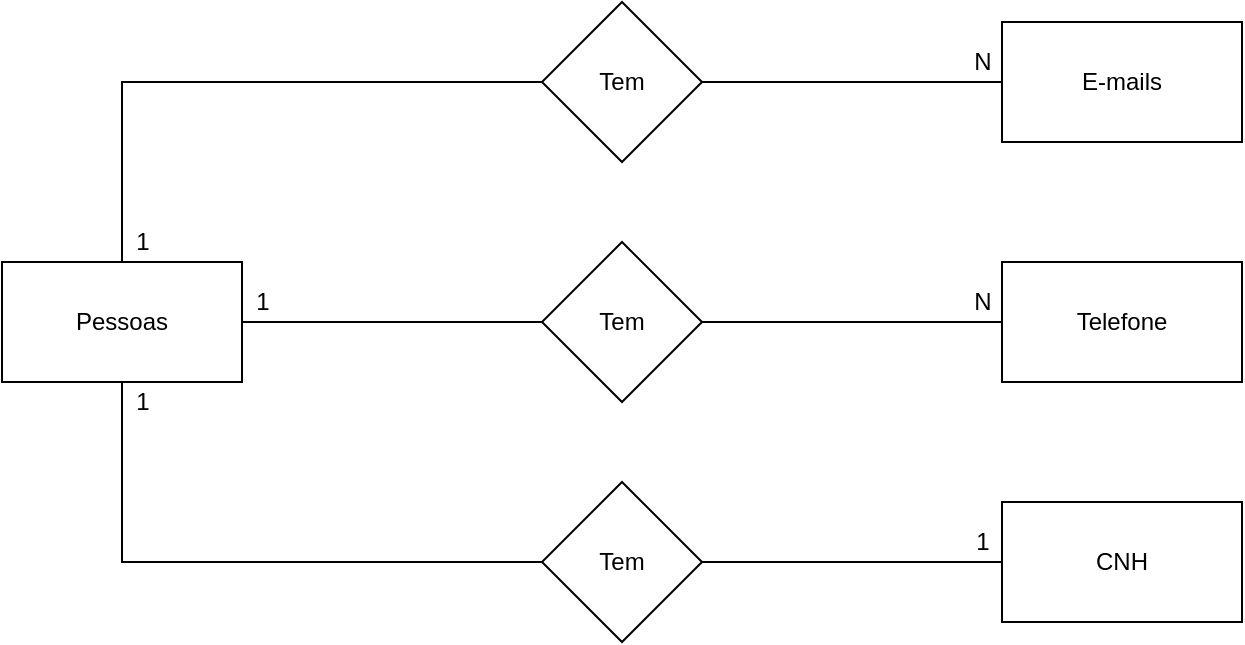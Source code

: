 <mxfile version="14.4.3" type="device" pages="2"><diagram id="yFaaa330q-V-DHbxAGxd" name="Conceitual"><mxGraphModel dx="1205" dy="696" grid="1" gridSize="10" guides="1" tooltips="1" connect="1" arrows="1" fold="1" page="1" pageScale="1" pageWidth="827" pageHeight="1169" math="0" shadow="0"><root><mxCell id="0"/><mxCell id="1" parent="0"/><mxCell id="Px75jBFbCJIt6sjm3dng-6" style="edgeStyle=orthogonalEdgeStyle;rounded=0;orthogonalLoop=1;jettySize=auto;html=1;entryX=0;entryY=0.5;entryDx=0;entryDy=0;endArrow=none;endFill=0;" parent="1" source="Px75jBFbCJIt6sjm3dng-1" target="Px75jBFbCJIt6sjm3dng-2" edge="1"><mxGeometry relative="1" as="geometry"/></mxCell><mxCell id="j3GCbgrGgCGU6fgT-bF--3" style="edgeStyle=orthogonalEdgeStyle;rounded=0;orthogonalLoop=1;jettySize=auto;html=1;entryX=0;entryY=0.5;entryDx=0;entryDy=0;endArrow=none;endFill=0;" edge="1" parent="1" source="Px75jBFbCJIt6sjm3dng-1" target="j3GCbgrGgCGU6fgT-bF--2"><mxGeometry relative="1" as="geometry"><Array as="points"><mxPoint x="210" y="370"/></Array></mxGeometry></mxCell><mxCell id="j3GCbgrGgCGU6fgT-bF--5" style="edgeStyle=orthogonalEdgeStyle;rounded=0;orthogonalLoop=1;jettySize=auto;html=1;entryX=0;entryY=0.5;entryDx=0;entryDy=0;endArrow=none;endFill=0;" edge="1" parent="1" source="Px75jBFbCJIt6sjm3dng-1" target="j3GCbgrGgCGU6fgT-bF--1"><mxGeometry relative="1" as="geometry"><Array as="points"><mxPoint x="210" y="130"/></Array></mxGeometry></mxCell><mxCell id="Px75jBFbCJIt6sjm3dng-1" value="Pessoas" style="whiteSpace=wrap;html=1;" parent="1" vertex="1"><mxGeometry x="150" y="220" width="120" height="60" as="geometry"/></mxCell><mxCell id="Px75jBFbCJIt6sjm3dng-8" style="edgeStyle=orthogonalEdgeStyle;rounded=0;orthogonalLoop=1;jettySize=auto;html=1;endArrow=none;endFill=0;" parent="1" source="Px75jBFbCJIt6sjm3dng-2" target="Px75jBFbCJIt6sjm3dng-3" edge="1"><mxGeometry relative="1" as="geometry"/></mxCell><mxCell id="Px75jBFbCJIt6sjm3dng-2" value="Tem" style="rhombus;whiteSpace=wrap;html=1;" parent="1" vertex="1"><mxGeometry x="420" y="210" width="80" height="80" as="geometry"/></mxCell><mxCell id="Px75jBFbCJIt6sjm3dng-3" value="Telefone" style="whiteSpace=wrap;html=1;" parent="1" vertex="1"><mxGeometry x="650" y="220" width="120" height="60" as="geometry"/></mxCell><mxCell id="Px75jBFbCJIt6sjm3dng-4" value="E-mails" style="whiteSpace=wrap;html=1;" parent="1" vertex="1"><mxGeometry x="650" y="100" width="120" height="60" as="geometry"/></mxCell><mxCell id="Px75jBFbCJIt6sjm3dng-5" value="CNH" style="whiteSpace=wrap;html=1;" parent="1" vertex="1"><mxGeometry x="650" y="340" width="120" height="60" as="geometry"/></mxCell><mxCell id="Px75jBFbCJIt6sjm3dng-10" value="N" style="text;html=1;align=center;verticalAlign=middle;resizable=0;points=[];autosize=1;" parent="1" vertex="1"><mxGeometry x="630" y="110" width="20" height="20" as="geometry"/></mxCell><mxCell id="Px75jBFbCJIt6sjm3dng-11" value="N" style="text;html=1;align=center;verticalAlign=middle;resizable=0;points=[];autosize=1;" parent="1" vertex="1"><mxGeometry x="630" y="230" width="20" height="20" as="geometry"/></mxCell><mxCell id="Px75jBFbCJIt6sjm3dng-12" value="1" style="text;html=1;align=center;verticalAlign=middle;resizable=0;points=[];autosize=1;" parent="1" vertex="1"><mxGeometry x="630" y="350" width="20" height="20" as="geometry"/></mxCell><mxCell id="Px75jBFbCJIt6sjm3dng-13" value="1" style="text;html=1;align=center;verticalAlign=middle;resizable=0;points=[];autosize=1;" parent="1" vertex="1"><mxGeometry x="270" y="230" width="20" height="20" as="geometry"/></mxCell><mxCell id="Px75jBFbCJIt6sjm3dng-14" value="1" style="text;html=1;align=center;verticalAlign=middle;resizable=0;points=[];autosize=1;" parent="1" vertex="1"><mxGeometry x="210" y="200" width="20" height="20" as="geometry"/></mxCell><mxCell id="Px75jBFbCJIt6sjm3dng-15" value="1" style="text;html=1;align=center;verticalAlign=middle;resizable=0;points=[];autosize=1;" parent="1" vertex="1"><mxGeometry x="210" y="280" width="20" height="20" as="geometry"/></mxCell><mxCell id="j3GCbgrGgCGU6fgT-bF--6" style="edgeStyle=orthogonalEdgeStyle;rounded=0;orthogonalLoop=1;jettySize=auto;html=1;entryX=0;entryY=0.5;entryDx=0;entryDy=0;endArrow=none;endFill=0;" edge="1" parent="1" source="j3GCbgrGgCGU6fgT-bF--1" target="Px75jBFbCJIt6sjm3dng-4"><mxGeometry relative="1" as="geometry"/></mxCell><mxCell id="j3GCbgrGgCGU6fgT-bF--1" value="Tem" style="rhombus;whiteSpace=wrap;html=1;" vertex="1" parent="1"><mxGeometry x="420" y="90" width="80" height="80" as="geometry"/></mxCell><mxCell id="j3GCbgrGgCGU6fgT-bF--4" style="edgeStyle=orthogonalEdgeStyle;rounded=0;orthogonalLoop=1;jettySize=auto;html=1;entryX=0;entryY=0.5;entryDx=0;entryDy=0;endArrow=none;endFill=0;" edge="1" parent="1" source="j3GCbgrGgCGU6fgT-bF--2" target="Px75jBFbCJIt6sjm3dng-5"><mxGeometry relative="1" as="geometry"/></mxCell><mxCell id="j3GCbgrGgCGU6fgT-bF--2" value="Tem" style="rhombus;whiteSpace=wrap;html=1;" vertex="1" parent="1"><mxGeometry x="420" y="330" width="80" height="80" as="geometry"/></mxCell></root></mxGraphModel></diagram><diagram id="M6T2_vtVJp5m6Z7qXP63" name="Logico"><mxGraphModel dx="1024" dy="592" grid="1" gridSize="10" guides="1" tooltips="1" connect="1" arrows="1" fold="1" page="1" pageScale="1" pageWidth="827" pageHeight="1169" math="0" shadow="0"><root><mxCell id="jMwxH4wuyKKtpDlxp-uS-0"/><mxCell id="jMwxH4wuyKKtpDlxp-uS-1" parent="jMwxH4wuyKKtpDlxp-uS-0"/><mxCell id="s2a3pKNRSDRsSdoO4h7P-0" value="Pessoas" style="shape=table;startSize=30;container=1;collapsible=1;childLayout=tableLayout;fixedRows=1;rowLines=0;fontStyle=1;align=center;resizeLast=1;" vertex="1" parent="jMwxH4wuyKKtpDlxp-uS-1"><mxGeometry x="320" y="330" width="180" height="190" as="geometry"/></mxCell><mxCell id="s2a3pKNRSDRsSdoO4h7P-1" value="" style="shape=partialRectangle;collapsible=0;dropTarget=0;pointerEvents=0;fillColor=none;top=0;left=0;bottom=1;right=0;points=[[0,0.5],[1,0.5]];portConstraint=eastwest;" vertex="1" parent="s2a3pKNRSDRsSdoO4h7P-0"><mxGeometry y="30" width="180" height="30" as="geometry"/></mxCell><mxCell id="s2a3pKNRSDRsSdoO4h7P-2" value="PK" style="shape=partialRectangle;connectable=0;fillColor=none;top=0;left=0;bottom=0;right=0;fontStyle=1;overflow=hidden;" vertex="1" parent="s2a3pKNRSDRsSdoO4h7P-1"><mxGeometry width="30" height="30" as="geometry"/></mxCell><mxCell id="s2a3pKNRSDRsSdoO4h7P-3" value="idPessoas" style="shape=partialRectangle;connectable=0;fillColor=none;top=0;left=0;bottom=0;right=0;align=left;spacingLeft=6;fontStyle=5;overflow=hidden;" vertex="1" parent="s2a3pKNRSDRsSdoO4h7P-1"><mxGeometry x="30" width="150" height="30" as="geometry"/></mxCell><mxCell id="s2a3pKNRSDRsSdoO4h7P-4" value="" style="shape=partialRectangle;collapsible=0;dropTarget=0;pointerEvents=0;fillColor=none;top=0;left=0;bottom=0;right=0;points=[[0,0.5],[1,0.5]];portConstraint=eastwest;" vertex="1" parent="s2a3pKNRSDRsSdoO4h7P-0"><mxGeometry y="60" width="180" height="30" as="geometry"/></mxCell><mxCell id="s2a3pKNRSDRsSdoO4h7P-5" value="" style="shape=partialRectangle;connectable=0;fillColor=none;top=0;left=0;bottom=0;right=0;editable=1;overflow=hidden;" vertex="1" parent="s2a3pKNRSDRsSdoO4h7P-4"><mxGeometry width="30" height="30" as="geometry"/></mxCell><mxCell id="s2a3pKNRSDRsSdoO4h7P-6" value="Nome" style="shape=partialRectangle;connectable=0;fillColor=none;top=0;left=0;bottom=0;right=0;align=left;spacingLeft=6;overflow=hidden;" vertex="1" parent="s2a3pKNRSDRsSdoO4h7P-4"><mxGeometry x="30" width="150" height="30" as="geometry"/></mxCell><mxCell id="s2a3pKNRSDRsSdoO4h7P-7" value="" style="shape=partialRectangle;collapsible=0;dropTarget=0;pointerEvents=0;fillColor=none;top=0;left=0;bottom=0;right=0;points=[[0,0.5],[1,0.5]];portConstraint=eastwest;" vertex="1" parent="s2a3pKNRSDRsSdoO4h7P-0"><mxGeometry y="90" width="180" height="30" as="geometry"/></mxCell><mxCell id="s2a3pKNRSDRsSdoO4h7P-8" value="" style="shape=partialRectangle;connectable=0;fillColor=none;top=0;left=0;bottom=0;right=0;editable=1;overflow=hidden;" vertex="1" parent="s2a3pKNRSDRsSdoO4h7P-7"><mxGeometry width="30" height="30" as="geometry"/></mxCell><mxCell id="s2a3pKNRSDRsSdoO4h7P-9" value="DataNascimento" style="shape=partialRectangle;connectable=0;fillColor=none;top=0;left=0;bottom=0;right=0;align=left;spacingLeft=6;overflow=hidden;" vertex="1" parent="s2a3pKNRSDRsSdoO4h7P-7"><mxGeometry x="30" width="150" height="30" as="geometry"/></mxCell><mxCell id="s2a3pKNRSDRsSdoO4h7P-10" value="" style="shape=partialRectangle;collapsible=0;dropTarget=0;pointerEvents=0;fillColor=none;top=0;left=0;bottom=0;right=0;points=[[0,0.5],[1,0.5]];portConstraint=eastwest;" vertex="1" parent="s2a3pKNRSDRsSdoO4h7P-0"><mxGeometry y="120" width="180" height="30" as="geometry"/></mxCell><mxCell id="s2a3pKNRSDRsSdoO4h7P-11" value="" style="shape=partialRectangle;connectable=0;fillColor=none;top=0;left=0;bottom=0;right=0;editable=1;overflow=hidden;" vertex="1" parent="s2a3pKNRSDRsSdoO4h7P-10"><mxGeometry width="30" height="30" as="geometry"/></mxCell><mxCell id="s2a3pKNRSDRsSdoO4h7P-12" value="CPF" style="shape=partialRectangle;connectable=0;fillColor=none;top=0;left=0;bottom=0;right=0;align=left;spacingLeft=6;overflow=hidden;" vertex="1" parent="s2a3pKNRSDRsSdoO4h7P-10"><mxGeometry x="30" width="150" height="30" as="geometry"/></mxCell><mxCell id="s2a3pKNRSDRsSdoO4h7P-13" value="" style="shape=partialRectangle;collapsible=0;dropTarget=0;pointerEvents=0;fillColor=none;top=0;left=0;bottom=0;right=0;points=[[0,0.5],[1,0.5]];portConstraint=eastwest;" vertex="1" parent="s2a3pKNRSDRsSdoO4h7P-0"><mxGeometry y="150" width="180" height="30" as="geometry"/></mxCell><mxCell id="s2a3pKNRSDRsSdoO4h7P-14" value="" style="shape=partialRectangle;connectable=0;fillColor=none;top=0;left=0;bottom=0;right=0;editable=1;overflow=hidden;" vertex="1" parent="s2a3pKNRSDRsSdoO4h7P-13"><mxGeometry width="30" height="30" as="geometry"/></mxCell><mxCell id="s2a3pKNRSDRsSdoO4h7P-15" value="RG" style="shape=partialRectangle;connectable=0;fillColor=none;top=0;left=0;bottom=0;right=0;align=left;spacingLeft=6;overflow=hidden;" vertex="1" parent="s2a3pKNRSDRsSdoO4h7P-13"><mxGeometry x="30" width="150" height="30" as="geometry"/></mxCell><mxCell id="s2a3pKNRSDRsSdoO4h7P-19" value="Email" style="shape=table;startSize=30;container=1;collapsible=1;childLayout=tableLayout;fixedRows=1;rowLines=0;fontStyle=1;align=center;resizeLast=1;" vertex="1" parent="jMwxH4wuyKKtpDlxp-uS-1"><mxGeometry x="30" y="270" width="180" height="130" as="geometry"/></mxCell><mxCell id="s2a3pKNRSDRsSdoO4h7P-20" value="" style="shape=partialRectangle;collapsible=0;dropTarget=0;pointerEvents=0;fillColor=none;top=0;left=0;bottom=0;right=0;points=[[0,0.5],[1,0.5]];portConstraint=eastwest;" vertex="1" parent="s2a3pKNRSDRsSdoO4h7P-19"><mxGeometry y="30" width="180" height="30" as="geometry"/></mxCell><mxCell id="s2a3pKNRSDRsSdoO4h7P-21" value="PK" style="shape=partialRectangle;connectable=0;fillColor=none;top=0;left=0;bottom=0;right=0;fontStyle=1;overflow=hidden;" vertex="1" parent="s2a3pKNRSDRsSdoO4h7P-20"><mxGeometry width="60" height="30" as="geometry"/></mxCell><mxCell id="s2a3pKNRSDRsSdoO4h7P-22" value="idEmail" style="shape=partialRectangle;connectable=0;fillColor=none;top=0;left=0;bottom=0;right=0;align=left;spacingLeft=6;fontStyle=5;overflow=hidden;" vertex="1" parent="s2a3pKNRSDRsSdoO4h7P-20"><mxGeometry x="60" width="120" height="30" as="geometry"/></mxCell><mxCell id="s2a3pKNRSDRsSdoO4h7P-23" value="" style="shape=partialRectangle;collapsible=0;dropTarget=0;pointerEvents=0;fillColor=none;top=0;left=0;bottom=1;right=0;points=[[0,0.5],[1,0.5]];portConstraint=eastwest;" vertex="1" parent="s2a3pKNRSDRsSdoO4h7P-19"><mxGeometry y="60" width="180" height="30" as="geometry"/></mxCell><mxCell id="s2a3pKNRSDRsSdoO4h7P-24" value="FK" style="shape=partialRectangle;connectable=0;fillColor=none;top=0;left=0;bottom=0;right=0;fontStyle=1;overflow=hidden;" vertex="1" parent="s2a3pKNRSDRsSdoO4h7P-23"><mxGeometry width="60" height="30" as="geometry"/></mxCell><mxCell id="s2a3pKNRSDRsSdoO4h7P-25" value="idPessoa" style="shape=partialRectangle;connectable=0;fillColor=none;top=0;left=0;bottom=0;right=0;align=left;spacingLeft=6;fontStyle=5;overflow=hidden;" vertex="1" parent="s2a3pKNRSDRsSdoO4h7P-23"><mxGeometry x="60" width="120" height="30" as="geometry"/></mxCell><mxCell id="s2a3pKNRSDRsSdoO4h7P-26" value="" style="shape=partialRectangle;collapsible=0;dropTarget=0;pointerEvents=0;fillColor=none;top=0;left=0;bottom=0;right=0;points=[[0,0.5],[1,0.5]];portConstraint=eastwest;" vertex="1" parent="s2a3pKNRSDRsSdoO4h7P-19"><mxGeometry y="90" width="180" height="30" as="geometry"/></mxCell><mxCell id="s2a3pKNRSDRsSdoO4h7P-27" value="" style="shape=partialRectangle;connectable=0;fillColor=none;top=0;left=0;bottom=0;right=0;editable=1;overflow=hidden;" vertex="1" parent="s2a3pKNRSDRsSdoO4h7P-26"><mxGeometry width="60" height="30" as="geometry"/></mxCell><mxCell id="s2a3pKNRSDRsSdoO4h7P-28" value="Email" style="shape=partialRectangle;connectable=0;fillColor=none;top=0;left=0;bottom=0;right=0;align=left;spacingLeft=6;overflow=hidden;" vertex="1" parent="s2a3pKNRSDRsSdoO4h7P-26"><mxGeometry x="60" width="120" height="30" as="geometry"/></mxCell><mxCell id="s2a3pKNRSDRsSdoO4h7P-32" value="Telefone" style="shape=table;startSize=30;container=1;collapsible=1;childLayout=tableLayout;fixedRows=1;rowLines=0;fontStyle=1;align=center;resizeLast=1;" vertex="1" parent="jMwxH4wuyKKtpDlxp-uS-1"><mxGeometry x="560" y="170" width="180" height="160" as="geometry"/></mxCell><mxCell id="s2a3pKNRSDRsSdoO4h7P-33" value="" style="shape=partialRectangle;collapsible=0;dropTarget=0;pointerEvents=0;fillColor=none;top=0;left=0;bottom=0;right=0;points=[[0,0.5],[1,0.5]];portConstraint=eastwest;" vertex="1" parent="s2a3pKNRSDRsSdoO4h7P-32"><mxGeometry y="30" width="180" height="30" as="geometry"/></mxCell><mxCell id="s2a3pKNRSDRsSdoO4h7P-34" value="PK" style="shape=partialRectangle;connectable=0;fillColor=none;top=0;left=0;bottom=0;right=0;fontStyle=1;overflow=hidden;" vertex="1" parent="s2a3pKNRSDRsSdoO4h7P-33"><mxGeometry width="60" height="30" as="geometry"/></mxCell><mxCell id="s2a3pKNRSDRsSdoO4h7P-35" value="idTelefone" style="shape=partialRectangle;connectable=0;fillColor=none;top=0;left=0;bottom=0;right=0;align=left;spacingLeft=6;fontStyle=5;overflow=hidden;" vertex="1" parent="s2a3pKNRSDRsSdoO4h7P-33"><mxGeometry x="60" width="120" height="30" as="geometry"/></mxCell><mxCell id="s2a3pKNRSDRsSdoO4h7P-36" value="" style="shape=partialRectangle;collapsible=0;dropTarget=0;pointerEvents=0;fillColor=none;top=0;left=0;bottom=1;right=0;points=[[0,0.5],[1,0.5]];portConstraint=eastwest;" vertex="1" parent="s2a3pKNRSDRsSdoO4h7P-32"><mxGeometry y="60" width="180" height="30" as="geometry"/></mxCell><mxCell id="s2a3pKNRSDRsSdoO4h7P-37" value="FK" style="shape=partialRectangle;connectable=0;fillColor=none;top=0;left=0;bottom=0;right=0;fontStyle=1;overflow=hidden;" vertex="1" parent="s2a3pKNRSDRsSdoO4h7P-36"><mxGeometry width="60" height="30" as="geometry"/></mxCell><mxCell id="s2a3pKNRSDRsSdoO4h7P-38" value="idPessoa" style="shape=partialRectangle;connectable=0;fillColor=none;top=0;left=0;bottom=0;right=0;align=left;spacingLeft=6;fontStyle=5;overflow=hidden;" vertex="1" parent="s2a3pKNRSDRsSdoO4h7P-36"><mxGeometry x="60" width="120" height="30" as="geometry"/></mxCell><mxCell id="s2a3pKNRSDRsSdoO4h7P-39" value="" style="shape=partialRectangle;collapsible=0;dropTarget=0;pointerEvents=0;fillColor=none;top=0;left=0;bottom=0;right=0;points=[[0,0.5],[1,0.5]];portConstraint=eastwest;" vertex="1" parent="s2a3pKNRSDRsSdoO4h7P-32"><mxGeometry y="90" width="180" height="30" as="geometry"/></mxCell><mxCell id="s2a3pKNRSDRsSdoO4h7P-40" value="" style="shape=partialRectangle;connectable=0;fillColor=none;top=0;left=0;bottom=0;right=0;editable=1;overflow=hidden;" vertex="1" parent="s2a3pKNRSDRsSdoO4h7P-39"><mxGeometry width="60" height="30" as="geometry"/></mxCell><mxCell id="s2a3pKNRSDRsSdoO4h7P-41" value="Numero" style="shape=partialRectangle;connectable=0;fillColor=none;top=0;left=0;bottom=0;right=0;align=left;spacingLeft=6;overflow=hidden;" vertex="1" parent="s2a3pKNRSDRsSdoO4h7P-39"><mxGeometry x="60" width="120" height="30" as="geometry"/></mxCell><mxCell id="s2a3pKNRSDRsSdoO4h7P-52" value="" style="shape=partialRectangle;collapsible=0;dropTarget=0;pointerEvents=0;fillColor=none;top=0;left=0;bottom=0;right=0;points=[[0,0.5],[1,0.5]];portConstraint=eastwest;" vertex="1" parent="s2a3pKNRSDRsSdoO4h7P-32"><mxGeometry y="120" width="180" height="30" as="geometry"/></mxCell><mxCell id="s2a3pKNRSDRsSdoO4h7P-53" value="" style="shape=partialRectangle;connectable=0;fillColor=none;top=0;left=0;bottom=0;right=0;editable=1;overflow=hidden;" vertex="1" parent="s2a3pKNRSDRsSdoO4h7P-52"><mxGeometry width="60" height="30" as="geometry"/></mxCell><mxCell id="s2a3pKNRSDRsSdoO4h7P-54" value="Operadora" style="shape=partialRectangle;connectable=0;fillColor=none;top=0;left=0;bottom=0;right=0;align=left;spacingLeft=6;overflow=hidden;" vertex="1" parent="s2a3pKNRSDRsSdoO4h7P-52"><mxGeometry x="60" width="120" height="30" as="geometry"/></mxCell><mxCell id="s2a3pKNRSDRsSdoO4h7P-42" value="CNH" style="shape=table;startSize=30;container=1;collapsible=1;childLayout=tableLayout;fixedRows=1;rowLines=0;fontStyle=1;align=center;resizeLast=1;" vertex="1" parent="jMwxH4wuyKKtpDlxp-uS-1"><mxGeometry x="560" y="400" width="180" height="160" as="geometry"/></mxCell><mxCell id="s2a3pKNRSDRsSdoO4h7P-43" value="" style="shape=partialRectangle;collapsible=0;dropTarget=0;pointerEvents=0;fillColor=none;top=0;left=0;bottom=0;right=0;points=[[0,0.5],[1,0.5]];portConstraint=eastwest;" vertex="1" parent="s2a3pKNRSDRsSdoO4h7P-42"><mxGeometry y="30" width="180" height="30" as="geometry"/></mxCell><mxCell id="s2a3pKNRSDRsSdoO4h7P-44" value="PK" style="shape=partialRectangle;connectable=0;fillColor=none;top=0;left=0;bottom=0;right=0;fontStyle=1;overflow=hidden;" vertex="1" parent="s2a3pKNRSDRsSdoO4h7P-43"><mxGeometry width="60" height="30" as="geometry"/></mxCell><mxCell id="s2a3pKNRSDRsSdoO4h7P-45" value="idCNH" style="shape=partialRectangle;connectable=0;fillColor=none;top=0;left=0;bottom=0;right=0;align=left;spacingLeft=6;fontStyle=5;overflow=hidden;" vertex="1" parent="s2a3pKNRSDRsSdoO4h7P-43"><mxGeometry x="60" width="120" height="30" as="geometry"/></mxCell><mxCell id="s2a3pKNRSDRsSdoO4h7P-46" value="" style="shape=partialRectangle;collapsible=0;dropTarget=0;pointerEvents=0;fillColor=none;top=0;left=0;bottom=1;right=0;points=[[0,0.5],[1,0.5]];portConstraint=eastwest;" vertex="1" parent="s2a3pKNRSDRsSdoO4h7P-42"><mxGeometry y="60" width="180" height="30" as="geometry"/></mxCell><mxCell id="s2a3pKNRSDRsSdoO4h7P-47" value="FK" style="shape=partialRectangle;connectable=0;fillColor=none;top=0;left=0;bottom=0;right=0;fontStyle=1;overflow=hidden;" vertex="1" parent="s2a3pKNRSDRsSdoO4h7P-46"><mxGeometry width="60" height="30" as="geometry"/></mxCell><mxCell id="s2a3pKNRSDRsSdoO4h7P-48" value="idPessoa" style="shape=partialRectangle;connectable=0;fillColor=none;top=0;left=0;bottom=0;right=0;align=left;spacingLeft=6;fontStyle=5;overflow=hidden;" vertex="1" parent="s2a3pKNRSDRsSdoO4h7P-46"><mxGeometry x="60" width="120" height="30" as="geometry"/></mxCell><mxCell id="s2a3pKNRSDRsSdoO4h7P-49" value="" style="shape=partialRectangle;collapsible=0;dropTarget=0;pointerEvents=0;fillColor=none;top=0;left=0;bottom=0;right=0;points=[[0,0.5],[1,0.5]];portConstraint=eastwest;" vertex="1" parent="s2a3pKNRSDRsSdoO4h7P-42"><mxGeometry y="90" width="180" height="30" as="geometry"/></mxCell><mxCell id="s2a3pKNRSDRsSdoO4h7P-50" value="" style="shape=partialRectangle;connectable=0;fillColor=none;top=0;left=0;bottom=0;right=0;editable=1;overflow=hidden;" vertex="1" parent="s2a3pKNRSDRsSdoO4h7P-49"><mxGeometry width="60" height="30" as="geometry"/></mxCell><mxCell id="s2a3pKNRSDRsSdoO4h7P-51" value="Foto" style="shape=partialRectangle;connectable=0;fillColor=none;top=0;left=0;bottom=0;right=0;align=left;spacingLeft=6;overflow=hidden;" vertex="1" parent="s2a3pKNRSDRsSdoO4h7P-49"><mxGeometry x="60" width="120" height="30" as="geometry"/></mxCell><mxCell id="s2a3pKNRSDRsSdoO4h7P-55" value="" style="shape=partialRectangle;collapsible=0;dropTarget=0;pointerEvents=0;fillColor=none;top=0;left=0;bottom=0;right=0;points=[[0,0.5],[1,0.5]];portConstraint=eastwest;" vertex="1" parent="s2a3pKNRSDRsSdoO4h7P-42"><mxGeometry y="120" width="180" height="30" as="geometry"/></mxCell><mxCell id="s2a3pKNRSDRsSdoO4h7P-56" value="" style="shape=partialRectangle;connectable=0;fillColor=none;top=0;left=0;bottom=0;right=0;editable=1;overflow=hidden;" vertex="1" parent="s2a3pKNRSDRsSdoO4h7P-55"><mxGeometry width="60" height="30" as="geometry"/></mxCell><mxCell id="s2a3pKNRSDRsSdoO4h7P-57" value="NumeroRegistro" style="shape=partialRectangle;connectable=0;fillColor=none;top=0;left=0;bottom=0;right=0;align=left;spacingLeft=6;overflow=hidden;" vertex="1" parent="s2a3pKNRSDRsSdoO4h7P-55"><mxGeometry x="60" width="120" height="30" as="geometry"/></mxCell><mxCell id="s2a3pKNRSDRsSdoO4h7P-58" value="" style="edgeStyle=entityRelationEdgeStyle;fontSize=12;html=1;endArrow=ERoneToMany;exitX=0;exitY=0.5;exitDx=0;exitDy=0;entryX=1;entryY=0.5;entryDx=0;entryDy=0;" edge="1" parent="jMwxH4wuyKKtpDlxp-uS-1" source="s2a3pKNRSDRsSdoO4h7P-1" target="s2a3pKNRSDRsSdoO4h7P-23"><mxGeometry width="100" height="100" relative="1" as="geometry"><mxPoint x="400" y="460" as="sourcePoint"/><mxPoint x="500" y="360" as="targetPoint"/></mxGeometry></mxCell><mxCell id="s2a3pKNRSDRsSdoO4h7P-59" value="" style="edgeStyle=entityRelationEdgeStyle;fontSize=12;html=1;endArrow=ERoneToMany;entryX=0;entryY=0.5;entryDx=0;entryDy=0;exitX=1;exitY=0.5;exitDx=0;exitDy=0;" edge="1" parent="jMwxH4wuyKKtpDlxp-uS-1" source="s2a3pKNRSDRsSdoO4h7P-1" target="s2a3pKNRSDRsSdoO4h7P-36"><mxGeometry width="100" height="100" relative="1" as="geometry"><mxPoint x="400" y="460" as="sourcePoint"/><mxPoint x="500" y="360" as="targetPoint"/></mxGeometry></mxCell><mxCell id="s2a3pKNRSDRsSdoO4h7P-61" value="" style="edgeStyle=entityRelationEdgeStyle;fontSize=12;html=1;endArrow=ERmandOne;startArrow=ERmandOne;entryX=0;entryY=0.5;entryDx=0;entryDy=0;exitX=1;exitY=0.5;exitDx=0;exitDy=0;" edge="1" parent="jMwxH4wuyKKtpDlxp-uS-1" source="s2a3pKNRSDRsSdoO4h7P-1" target="s2a3pKNRSDRsSdoO4h7P-46"><mxGeometry width="100" height="100" relative="1" as="geometry"><mxPoint x="400" y="460" as="sourcePoint"/><mxPoint x="500" y="360" as="targetPoint"/></mxGeometry></mxCell></root></mxGraphModel></diagram></mxfile>